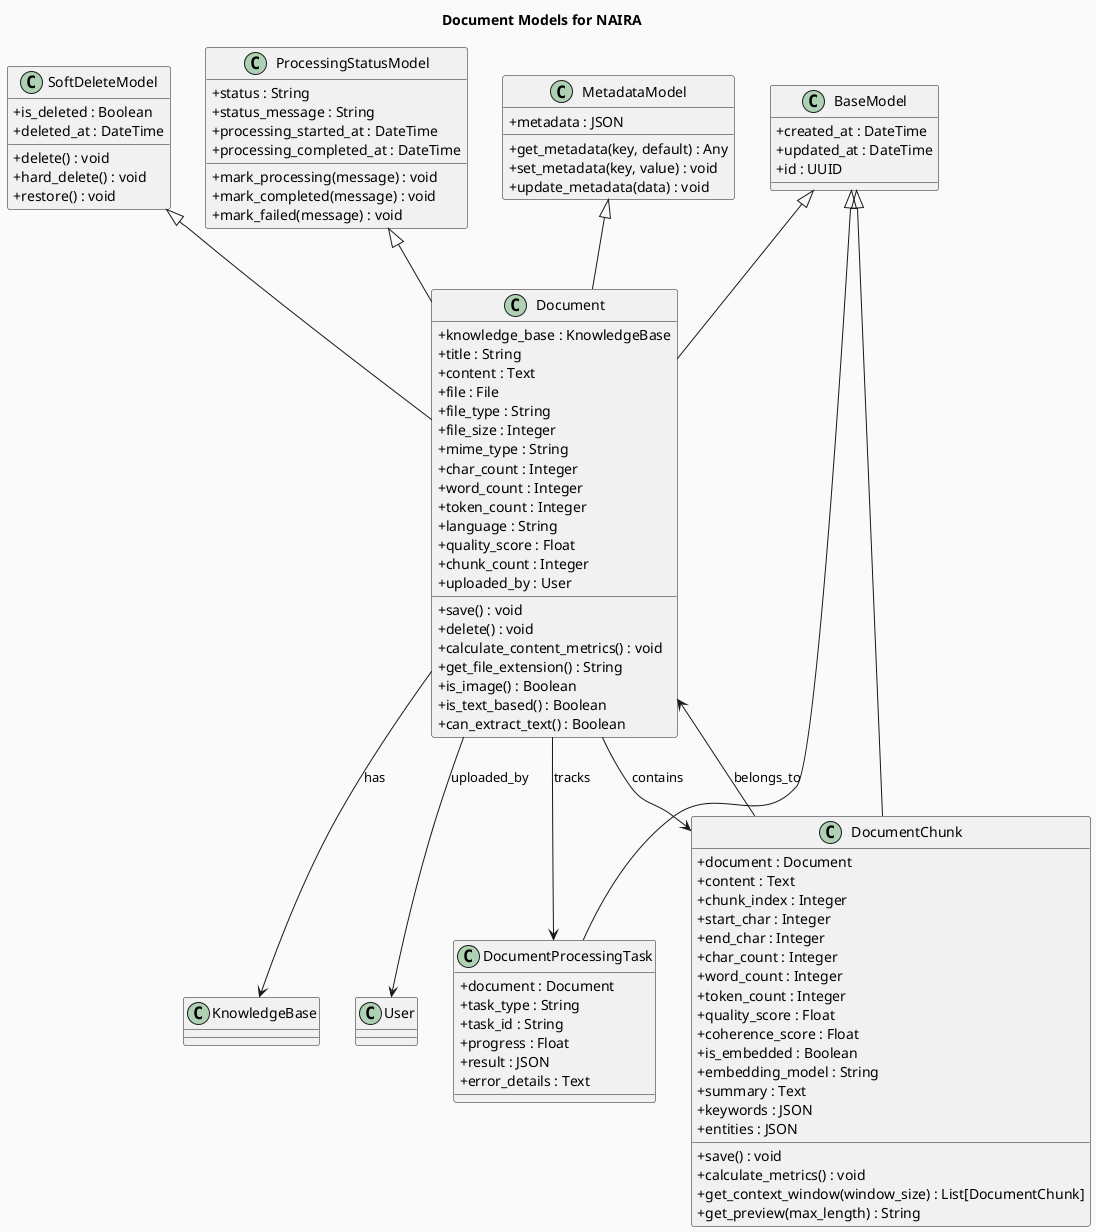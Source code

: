 @startuml
skinparam backgroundColor #FAFAFA
skinparam classAttributeIconSize 0
skinparam classFontSize 14
skinparam classFontColor #000000

title Document Models for NAIRA

' --- Base Classes ---
class BaseModel {
  + created_at : DateTime
  + updated_at : DateTime
  + id : UUID
}

class ProcessingStatusModel {
  + status : String
  + status_message : String
  + processing_started_at : DateTime
  + processing_completed_at : DateTime
  + mark_processing(message) : void
  + mark_completed(message) : void
  + mark_failed(message) : void
}

class MetadataModel {
  + metadata : JSON
  + get_metadata(key, default) : Any
  + set_metadata(key, value) : void
  + update_metadata(data) : void
}

class SoftDeleteModel {
  + is_deleted : Boolean
  + deleted_at : DateTime
  + delete() : void
  + hard_delete() : void
  + restore() : void
}

' --- Document Class ---
class Document {
  + knowledge_base : KnowledgeBase
  + title : String
  + content : Text
  + file : File
  + file_type : String
  + file_size : Integer
  + mime_type : String
  + char_count : Integer
  + word_count : Integer
  + token_count : Integer
  + language : String
  + quality_score : Float
  + chunk_count : Integer
  + uploaded_by : User
  + save() : void
  + delete() : void
  + calculate_content_metrics() : void
  + get_file_extension() : String
  + is_image() : Boolean
  + is_text_based() : Boolean
  + can_extract_text() : Boolean
}

' --- Document Chunk Class ---
class DocumentChunk {
  + document : Document
  + content : Text
  + chunk_index : Integer
  + start_char : Integer
  + end_char : Integer
  + char_count : Integer
  + word_count : Integer
  + token_count : Integer
  + quality_score : Float
  + coherence_score : Float
  + is_embedded : Boolean
  + embedding_model : String
  + summary : Text
  + keywords : JSON
  + entities : JSON
  + save() : void
  + calculate_metrics() : void
  + get_context_window(window_size) : List[DocumentChunk]
  + get_preview(max_length) : String
}

' --- Document Processing Task Class ---
class DocumentProcessingTask {
  + document : Document
  + task_type : String
  + task_id : String
  + progress : Float
  + result : JSON
  + error_details : Text
}

' --- Relationships ---
BaseModel <|-- Document
BaseModel <|-- DocumentChunk
BaseModel <|-- DocumentProcessingTask
ProcessingStatusModel <|-- Document
MetadataModel <|-- Document
SoftDeleteModel <|-- Document
Document --> KnowledgeBase : has
Document --> User : uploaded_by
Document --> DocumentChunk : contains
Document --> DocumentProcessingTask : tracks
DocumentChunk --> Document : belongs_to

@enduml
